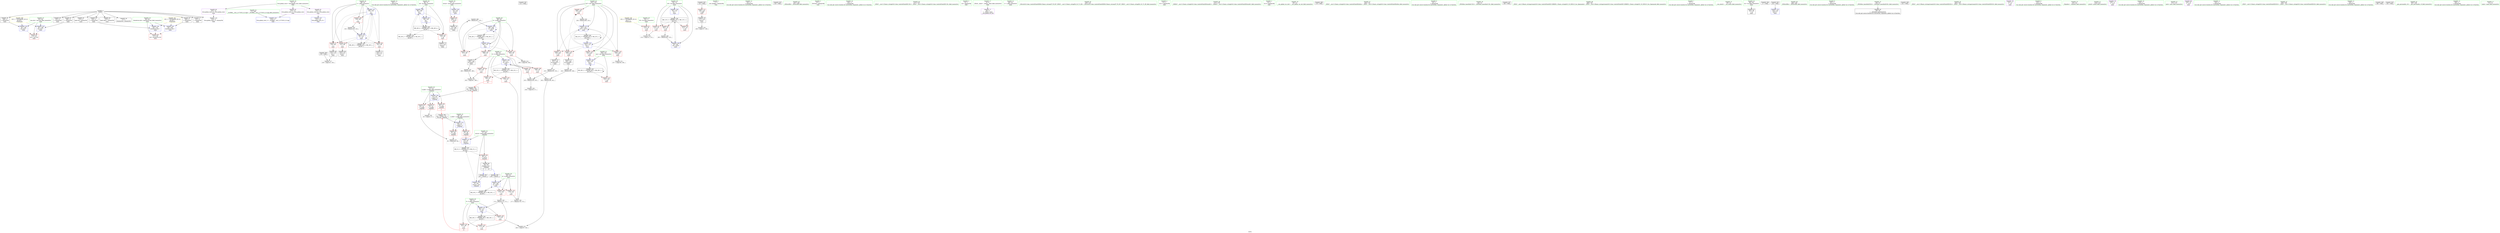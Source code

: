 digraph "SVFG" {
	label="SVFG";

	Node0x560974035890 [shape=record,color=grey,label="{NodeID: 0\nNullPtr}"];
	Node0x560974035890 -> Node0x5609740564e0[style=solid];
	Node0x560974035890 -> Node0x5609740565e0[style=solid];
	Node0x560974035890 -> Node0x5609740566b0[style=solid];
	Node0x560974035890 -> Node0x560974056780[style=solid];
	Node0x560974035890 -> Node0x560974056850[style=solid];
	Node0x560974035890 -> Node0x560974056920[style=solid];
	Node0x560974035890 -> Node0x5609740569f0[style=solid];
	Node0x560974035890 -> Node0x560974056ac0[style=solid];
	Node0x560974035890 -> Node0x560974056b90[style=solid];
	Node0x560974035890 -> Node0x56097405ad70[style=solid];
	Node0x5609740555a0 [shape=record,color=red,label="{NodeID: 97\n124\<--86\n\<--i\nmain\n}"];
	Node0x5609740555a0 -> Node0x560974056f00[style=solid];
	Node0x560974046760 [shape=record,color=green,label="{NodeID: 14\n185\<--1\n\<--dummyObj\nCan only get source location for instruction, argument, global var or function.}"];
	Node0x5609740550e0 [shape=record,color=red,label="{NodeID: 111\n216\<--96\n\<--ok\nmain\n}"];
	Node0x5609740550e0 -> Node0x560974057310[style=solid];
	Node0x5609740470a0 [shape=record,color=green,label="{NodeID: 28\n74\<--75\nretval\<--retval_field_insensitive\nmain\n}"];
	Node0x5609740470a0 -> Node0x560974058170[style=solid];
	Node0x5609740470a0 -> Node0x56097405b1b0[style=solid];
	Node0x560974082ae0 [shape=record,color=black,label="{NodeID: 291\n213 = PHI()\n}"];
	Node0x560974060970 [shape=record,color=grey,label="{NodeID: 208\n208 = Binary(207, 110, )\n}"];
	Node0x560974060970 -> Node0x56097405bde0[style=solid];
	Node0x56097405ae70 [shape=record,color=blue,label="{NodeID: 125\n49\<--45\na.addr\<--a\n_Z3gcdxx\n}"];
	Node0x56097405ae70 -> Node0x560974057d60[style=dashed];
	Node0x56097405ae70 -> Node0x560974057e30[style=dashed];
	Node0x560974054760 [shape=record,color=green,label="{NodeID: 42\n102\<--103\nk37\<--k37_field_insensitive\nmain\n}"];
	Node0x560974054760 -> Node0x56097405a700[style=solid];
	Node0x560974054760 -> Node0x56097405a790[style=solid];
	Node0x560974054760 -> Node0x56097405a860[style=solid];
	Node0x560974054760 -> Node0x56097405a930[style=solid];
	Node0x560974054760 -> Node0x56097405aa00[style=solid];
	Node0x560974054760 -> Node0x56097405beb0[style=solid];
	Node0x560974054760 -> Node0x56097405c050[style=solid];
	Node0x56097405b9d0 [shape=record,color=blue,label="{NodeID: 139\n96\<--180\nok\<--\nmain\n}"];
	Node0x56097405b9d0 -> Node0x5609740550e0[style=dashed];
	Node0x56097405b9d0 -> Node0x56097405bb70[style=dashed];
	Node0x56097405b9d0 -> Node0x56097406ea40[style=dashed];
	Node0x56097405b9d0 -> Node0x560974071640[style=dashed];
	Node0x5609740564e0 [shape=record,color=black,label="{NodeID: 56\n2\<--3\ndummyVal\<--dummyVal\n}"];
	Node0x56097406d140 [shape=record,color=black,label="{NodeID: 236\nMR_12V_3 = PHI(MR_12V_4, MR_12V_2, )\npts\{79 \}\n}"];
	Node0x56097406d140 -> Node0x560974058310[style=dashed];
	Node0x56097406d140 -> Node0x5609740583e0[style=dashed];
	Node0x56097406d140 -> Node0x5609740584b0[style=dashed];
	Node0x56097406d140 -> Node0x56097405c120[style=dashed];
	Node0x5609740570a0 [shape=record,color=black,label="{NodeID: 70\n137\<--136\nconv9\<--\nmain\n}"];
	Node0x5609740570a0 -> Node0x5609740619f0[style=solid];
	Node0x560974057c90 [shape=record,color=red,label="{NodeID: 84\n69\<--47\n\<--retval\n_Z3gcdxx\n}"];
	Node0x560974057c90 -> Node0x560974056d60[style=solid];
	Node0x560974051920 [shape=record,color=green,label="{NodeID: 1\n7\<--1\n__dso_handle\<--dummyObj\nGlob }"];
	Node0x560974055670 [shape=record,color=red,label="{NodeID: 98\n131\<--86\n\<--i\nmain\n}"];
	Node0x560974055670 -> Node0x560974056fd0[style=solid];
	Node0x560974046830 [shape=record,color=green,label="{NodeID: 15\n191\<--1\n\<--dummyObj\nCan only get source location for instruction, argument, global var or function.}"];
	Node0x5609740551b0 [shape=record,color=red,label="{NodeID: 112\n183\<--98\n\<--k\nmain\n}"];
	Node0x5609740551b0 -> Node0x560974061270[style=solid];
	Node0x560974047170 [shape=record,color=green,label="{NodeID: 29\n76\<--77\ntN\<--tN_field_insensitive\nmain\n}"];
	Node0x560974047170 -> Node0x560974058240[style=solid];
	Node0x560974082bb0 [shape=record,color=black,label="{NodeID: 292\n220 = PHI()\n}"];
	Node0x560974060af0 [shape=record,color=grey,label="{NodeID: 209\n233 = Binary(229, 232, )\n}"];
	Node0x560974060af0 -> Node0x560974061870[style=solid];
	Node0x56097405af40 [shape=record,color=blue,label="{NodeID: 126\n51\<--46\nb.addr\<--b\n_Z3gcdxx\n}"];
	Node0x56097405af40 -> Node0x560974057f00[style=dashed];
	Node0x56097405af40 -> Node0x560974057fd0[style=dashed];
	Node0x56097405af40 -> Node0x5609740580a0[style=dashed];
	Node0x5609740547f0 [shape=record,color=green,label="{NodeID: 43\n107\<--108\n_ZNSirsERi\<--_ZNSirsERi_field_insensitive\n}"];
	Node0x56097405baa0 [shape=record,color=blue,label="{NodeID: 140\n98\<--110\nk\<--\nmain\n}"];
	Node0x56097405baa0 -> Node0x5609740551b0[style=dashed];
	Node0x56097405baa0 -> Node0x560974055280[style=dashed];
	Node0x56097405baa0 -> Node0x560974055350[style=dashed];
	Node0x56097405baa0 -> Node0x56097405bde0[style=dashed];
	Node0x56097405baa0 -> Node0x56097406ef40[style=dashed];
	Node0x5609740565e0 [shape=record,color=black,label="{NodeID: 57\n147\<--3\n\<--dummyVal\nmain\n}"];
	Node0x56097406d640 [shape=record,color=black,label="{NodeID: 237\nMR_18V_2 = PHI(MR_18V_4, MR_18V_1, )\npts\{87 \}\n}"];
	Node0x56097406d640 -> Node0x56097405b350[style=dashed];
	Node0x560974057170 [shape=record,color=black,label="{NodeID: 71\n142\<--141\nconv11\<--\nmain\n}"];
	Node0x560974057d60 [shape=record,color=red,label="{NodeID: 85\n59\<--49\n\<--a.addr\n_Z3gcdxx\n}"];
	Node0x560974057d60 -> Node0x56097405b010[style=solid];
	Node0x5609740348b0 [shape=record,color=green,label="{NodeID: 2\n8\<--1\n_ZSt3cin\<--dummyObj\nGlob }"];
	Node0x560974055740 [shape=record,color=red,label="{NodeID: 99\n141\<--86\n\<--i\nmain\n}"];
	Node0x560974055740 -> Node0x560974057170[style=solid];
	Node0x5609740439f0 [shape=record,color=green,label="{NodeID: 16\n195\<--1\n\<--dummyObj\nCan only get source location for instruction, argument, global var or function.}"];
	Node0x560974055280 [shape=record,color=red,label="{NodeID: 113\n188\<--98\n\<--k\nmain\n}"];
	Node0x560974055280 -> Node0x560974057240[style=solid];
	Node0x560974047240 [shape=record,color=green,label="{NodeID: 30\n78\<--79\ncN\<--cN_field_insensitive\nmain\n}"];
	Node0x560974047240 -> Node0x560974058310[style=solid];
	Node0x560974047240 -> Node0x5609740583e0[style=solid];
	Node0x560974047240 -> Node0x5609740584b0[style=solid];
	Node0x560974047240 -> Node0x56097405b280[style=solid];
	Node0x560974047240 -> Node0x56097405c120[style=solid];
	Node0x560974082c80 [shape=record,color=black,label="{NodeID: 293\n45 = PHI(62, 167, )\n0th arg _Z3gcdxx }"];
	Node0x560974082c80 -> Node0x56097405ae70[style=solid];
	Node0x560974060c70 [shape=record,color=grey,label="{NodeID: 210\n232 = Binary(191, 231, )\n}"];
	Node0x560974060c70 -> Node0x560974060af0[style=solid];
	Node0x56097405b010 [shape=record,color=blue,label="{NodeID: 127\n47\<--59\nretval\<--\n_Z3gcdxx\n}"];
	Node0x56097405b010 -> Node0x56097406cc40[style=dashed];
	Node0x5609740548c0 [shape=record,color=green,label="{NodeID: 44\n117\<--118\n_ZNSt7__cxx1112basic_stringIcSt11char_traitsIcESaIcEEC1Ev\<--_ZNSt7__cxx1112basic_stringIcSt11char_traitsIcESaIcEEC1Ev_field_insensitive\n}"];
	Node0x56097405bb70 [shape=record,color=blue,label="{NodeID: 141\n96\<--195\nok\<--\nmain\n}"];
	Node0x56097405bb70 -> Node0x560974071640[style=dashed];
	Node0x5609740566b0 [shape=record,color=black,label="{NodeID: 58\n148\<--3\n\<--dummyVal\nmain\n}"];
	Node0x5609740566b0 -> Node0x56097405b4f0[style=solid];
	Node0x56097406db40 [shape=record,color=black,label="{NodeID: 238\nMR_20V_2 = PHI(MR_20V_3, MR_20V_1, )\npts\{91 \}\n}"];
	Node0x56097406db40 -> Node0x5609740558e0[style=dashed];
	Node0x56097406db40 -> Node0x5609740559b0[style=dashed];
	Node0x56097406db40 -> Node0x56097405b830[style=dashed];
	Node0x560974057240 [shape=record,color=black,label="{NodeID: 72\n189\<--188\nsh_prom\<--\nmain\n}"];
	Node0x560974057240 -> Node0x5609740607f0[style=solid];
	Node0x560974057e30 [shape=record,color=red,label="{NodeID: 86\n63\<--49\n\<--a.addr\n_Z3gcdxx\n}"];
	Node0x560974057e30 -> Node0x560974060df0[style=solid];
	Node0x560974047690 [shape=record,color=green,label="{NodeID: 3\n9\<--1\n.str\<--dummyObj\nGlob }"];
	Node0x560974055810 [shape=record,color=red,label="{NodeID: 100\n154\<--86\n\<--i\nmain\n}"];
	Node0x560974055810 -> Node0x560974059420[style=solid];
	Node0x560974043ac0 [shape=record,color=green,label="{NodeID: 17\n4\<--6\n_ZStL8__ioinit\<--_ZStL8__ioinit_field_insensitive\nGlob }"];
	Node0x560974043ac0 -> Node0x560974057650[style=solid];
	Node0x560974055350 [shape=record,color=red,label="{NodeID: 114\n207\<--98\n\<--k\nmain\n}"];
	Node0x560974055350 -> Node0x560974060970[style=solid];
	Node0x560974047310 [shape=record,color=green,label="{NodeID: 31\n80\<--81\ns\<--s_field_insensitive\nmain\n}"];
	Node0x560974082eb0 [shape=record,color=black,label="{NodeID: 294\n46 = PHI(65, 168, )\n1st arg _Z3gcdxx }"];
	Node0x560974082eb0 -> Node0x56097405af40[style=solid];
	Node0x560974060df0 [shape=record,color=grey,label="{NodeID: 211\n65 = Binary(63, 64, )\n|{<s0>3}}"];
	Node0x560974060df0:s0 -> Node0x560974082eb0[style=solid,color=red];
	Node0x56097405b0e0 [shape=record,color=blue,label="{NodeID: 128\n47\<--66\nretval\<--call\n_Z3gcdxx\n}"];
	Node0x56097405b0e0 -> Node0x56097406cc40[style=dashed];
	Node0x5609740549c0 [shape=record,color=green,label="{NodeID: 45\n120\<--121\n_ZStrsIcSt11char_traitsIcESaIcEERSt13basic_istreamIT_T0_ES7_RNSt7__cxx1112basic_stringIS4_S5_T1_EE\<--_ZStrsIcSt11char_traitsIcESaIcEERSt13basic_istreamIT_T0_ES7_RNSt7__cxx1112basic_stringIS4_S5_T1_EE_field_insensitive\n}"];
	Node0x56097405bc40 [shape=record,color=blue,label="{NodeID: 142\n82\<--198\nexn.slot\<--\nmain\n}"];
	Node0x56097405bc40 -> Node0x560974058580[style=dashed];
	Node0x560974056780 [shape=record,color=black,label="{NodeID: 59\n150\<--3\n\<--dummyVal\nmain\n}"];
	Node0x560974056780 -> Node0x56097405b5c0[style=solid];
	Node0x56097406e040 [shape=record,color=black,label="{NodeID: 239\nMR_22V_2 = PHI(MR_22V_3, MR_22V_1, )\npts\{93 \}\n}"];
	Node0x56097406e040 -> Node0x560974055b50[style=dashed];
	Node0x56097406e040 -> Node0x560974055c20[style=dashed];
	Node0x56097406e040 -> Node0x56097405b900[style=dashed];
	Node0x560974057310 [shape=record,color=black,label="{NodeID: 73\n217\<--216\ntobool\<--\nmain\n}"];
	Node0x560974057f00 [shape=record,color=red,label="{NodeID: 87\n55\<--51\n\<--b.addr\n_Z3gcdxx\n}"];
	Node0x560974057f00 -> Node0x560974061b70[style=solid];
	Node0x5609740461b0 [shape=record,color=green,label="{NodeID: 4\n11\<--1\n.str.1\<--dummyObj\nGlob }"];
	Node0x5609740558e0 [shape=record,color=red,label="{NodeID: 101\n167\<--90\n\<--P\nmain\n|{<s0>13}}"];
	Node0x5609740558e0:s0 -> Node0x560974082c80[style=solid,color=red];
	Node0x560974043b90 [shape=record,color=green,label="{NodeID: 18\n15\<--19\nllvm.global_ctors\<--llvm.global_ctors_field_insensitive\nGlob }"];
	Node0x560974043b90 -> Node0x560974057990[style=solid];
	Node0x560974043b90 -> Node0x560974057a90[style=solid];
	Node0x560974043b90 -> Node0x560974057b90[style=solid];
	Node0x56097405a670 [shape=record,color=red,label="{NodeID: 115\n253\<--100\n\<--ans\nmain\n}"];
	Node0x5609740473e0 [shape=record,color=green,label="{NodeID: 32\n82\<--83\nexn.slot\<--exn.slot_field_insensitive\nmain\n}"];
	Node0x5609740473e0 -> Node0x560974058580[style=solid];
	Node0x5609740473e0 -> Node0x56097405b4f0[style=solid];
	Node0x5609740473e0 -> Node0x56097405bc40[style=solid];
	Node0x560974083570 [shape=record,color=black,label="{NodeID: 295\n66 = PHI(44, )\n}"];
	Node0x560974083570 -> Node0x56097405b0e0[style=solid];
	Node0x560974060f70 [shape=record,color=grey,label="{NodeID: 212\n243 = cmp(237, 242, )\n}"];
	Node0x56097405b1b0 [shape=record,color=blue,label="{NodeID: 129\n74\<--105\nretval\<--\nmain\n}"];
	Node0x56097405b1b0 -> Node0x560974058170[style=dashed];
	Node0x560974054ac0 [shape=record,color=green,label="{NodeID: 46\n127\<--128\n_ZNKSt7__cxx1112basic_stringIcSt11char_traitsIcESaIcEE4sizeEv\<--_ZNKSt7__cxx1112basic_stringIcSt11char_traitsIcESaIcEE4sizeEv_field_insensitive\n}"];
	Node0x56097405bd10 [shape=record,color=blue,label="{NodeID: 143\n84\<--200\nehselector.slot\<--\nmain\n}"];
	Node0x56097405bd10 -> Node0x5609740554d0[style=dashed];
	Node0x560974056850 [shape=record,color=black,label="{NodeID: 60\n197\<--3\n\<--dummyVal\nmain\n}"];
	Node0x56097406e540 [shape=record,color=black,label="{NodeID: 240\nMR_24V_2 = PHI(MR_24V_3, MR_24V_1, )\npts\{95 \}\n}"];
	Node0x56097406e540 -> Node0x56097405b760[style=dashed];
	Node0x5609740573e0 [shape=record,color=black,label="{NodeID: 74\n231\<--230\nsh_prom41\<--\nmain\n}"];
	Node0x5609740573e0 -> Node0x560974060c70[style=solid];
	Node0x560974057fd0 [shape=record,color=red,label="{NodeID: 88\n62\<--51\n\<--b.addr\n_Z3gcdxx\n|{<s0>3}}"];
	Node0x560974057fd0:s0 -> Node0x560974082c80[style=solid,color=red];
	Node0x560974035980 [shape=record,color=green,label="{NodeID: 5\n13\<--1\n.str.2\<--dummyObj\nGlob }"];
	Node0x5609740559b0 [shape=record,color=red,label="{NodeID: 102\n172\<--90\n\<--P\nmain\n}"];
	Node0x5609740559b0 -> Node0x5609740595a0[style=solid];
	Node0x560974043c60 [shape=record,color=green,label="{NodeID: 19\n20\<--21\n__cxx_global_var_init\<--__cxx_global_var_init_field_insensitive\n}"];
	Node0x56097405a700 [shape=record,color=red,label="{NodeID: 116\n226\<--102\n\<--k37\nmain\n}"];
	Node0x56097405a700 -> Node0x5609740613f0[style=solid];
	Node0x5609740474b0 [shape=record,color=green,label="{NodeID: 33\n84\<--85\nehselector.slot\<--ehselector.slot_field_insensitive\nmain\n}"];
	Node0x5609740474b0 -> Node0x5609740554d0[style=solid];
	Node0x5609740474b0 -> Node0x56097405b5c0[style=solid];
	Node0x5609740474b0 -> Node0x56097405bd10[style=solid];
	Node0x5609740837a0 [shape=record,color=black,label="{NodeID: 296\n119 = PHI()\n}"];
	Node0x5609740610f0 [shape=record,color=grey,label="{NodeID: 213\n192 = cmp(187, 190, )\n}"];
	Node0x56097405b280 [shape=record,color=blue,label="{NodeID: 130\n78\<--110\ncN\<--\nmain\n}"];
	Node0x56097405b280 -> Node0x56097406d140[style=dashed];
	Node0x560974054bc0 [shape=record,color=green,label="{NodeID: 47\n134\<--135\n_ZNSt7__cxx1112basic_stringIcSt11char_traitsIcESaIcEEixEm\<--_ZNSt7__cxx1112basic_stringIcSt11char_traitsIcESaIcEEixEm_field_insensitive\n}"];
	Node0x56097405bde0 [shape=record,color=blue,label="{NodeID: 144\n98\<--208\nk\<--inc30\nmain\n}"];
	Node0x56097405bde0 -> Node0x5609740551b0[style=dashed];
	Node0x56097405bde0 -> Node0x560974055280[style=dashed];
	Node0x56097405bde0 -> Node0x560974055350[style=dashed];
	Node0x56097405bde0 -> Node0x56097405bde0[style=dashed];
	Node0x56097405bde0 -> Node0x56097406ef40[style=dashed];
	Node0x560974056920 [shape=record,color=black,label="{NodeID: 61\n198\<--3\n\<--dummyVal\nmain\n}"];
	Node0x560974056920 -> Node0x56097405bc40[style=solid];
	Node0x56097406ea40 [shape=record,color=black,label="{NodeID: 241\nMR_26V_2 = PHI(MR_26V_4, MR_26V_1, )\npts\{97 \}\n}"];
	Node0x56097406ea40 -> Node0x56097405b9d0[style=dashed];
	Node0x5609740574b0 [shape=record,color=black,label="{NodeID: 75\n240\<--239\nsh_prom46\<--\nmain\n}"];
	Node0x5609740574b0 -> Node0x560974059120[style=solid];
	Node0x5609740580a0 [shape=record,color=red,label="{NodeID: 89\n64\<--51\n\<--b.addr\n_Z3gcdxx\n}"];
	Node0x5609740580a0 -> Node0x560974060df0[style=solid];
	Node0x560974045410 [shape=record,color=green,label="{NodeID: 6\n16\<--1\n\<--dummyObj\nCan only get source location for instruction, argument, global var or function.}"];
	Node0x560974055a80 [shape=record,color=red,label="{NodeID: 103\n237\<--90\n\<--P\nmain\n}"];
	Node0x560974055a80 -> Node0x560974060f70[style=solid];
	Node0x560974045da0 [shape=record,color=green,label="{NodeID: 20\n24\<--25\n_ZNSt8ios_base4InitC1Ev\<--_ZNSt8ios_base4InitC1Ev_field_insensitive\n}"];
	Node0x560974059120 [shape=record,color=grey,label="{NodeID: 200\n241 = Binary(191, 240, )\n}"];
	Node0x560974059120 -> Node0x5609740592a0[style=solid];
	Node0x56097405a790 [shape=record,color=red,label="{NodeID: 117\n230\<--102\n\<--k37\nmain\n}"];
	Node0x56097405a790 -> Node0x5609740573e0[style=solid];
	Node0x560974047580 [shape=record,color=green,label="{NodeID: 34\n86\<--87\ni\<--i_field_insensitive\nmain\n}"];
	Node0x560974047580 -> Node0x5609740555a0[style=solid];
	Node0x560974047580 -> Node0x560974055670[style=solid];
	Node0x560974047580 -> Node0x560974055740[style=solid];
	Node0x560974047580 -> Node0x560974055810[style=solid];
	Node0x560974047580 -> Node0x56097405b350[style=solid];
	Node0x560974047580 -> Node0x56097405b690[style=solid];
	Node0x560974083870 [shape=record,color=black,label="{NodeID: 297\n106 = PHI()\n}"];
	Node0x560974061270 [shape=record,color=grey,label="{NodeID: 214\n184 = cmp(183, 185, )\n}"];
	Node0x56097405b350 [shape=record,color=blue,label="{NodeID: 131\n86\<--105\ni\<--\nmain\n}"];
	Node0x56097405b350 -> Node0x5609740555a0[style=dashed];
	Node0x56097405b350 -> Node0x560974055670[style=dashed];
	Node0x56097405b350 -> Node0x560974055740[style=dashed];
	Node0x56097405b350 -> Node0x560974055810[style=dashed];
	Node0x56097405b350 -> Node0x56097405b690[style=dashed];
	Node0x56097405b350 -> Node0x56097406d640[style=dashed];
	Node0x560974055ce0 [shape=record,color=green,label="{NodeID: 48\n160\<--161\n_ZNSt7__cxx1119basic_istringstreamIcSt11char_traitsIcESaIcEEC1ERKNS_12basic_stringIcS2_S3_EESt13_Ios_Openmode\<--_ZNSt7__cxx1119basic_istringstreamIcSt11char_traitsIcESaIcEEC1ERKNS_12basic_stringIcS2_S3_EESt13_Ios_Openmode_field_insensitive\n}"];
	Node0x56097405beb0 [shape=record,color=blue,label="{NodeID: 145\n102\<--110\nk37\<--\nmain\n}"];
	Node0x56097405beb0 -> Node0x56097405a700[style=dashed];
	Node0x56097405beb0 -> Node0x56097405a790[style=dashed];
	Node0x56097405beb0 -> Node0x56097405a860[style=dashed];
	Node0x56097405beb0 -> Node0x56097405a930[style=dashed];
	Node0x56097405beb0 -> Node0x56097405aa00[style=dashed];
	Node0x56097405beb0 -> Node0x56097405c050[style=dashed];
	Node0x56097405beb0 -> Node0x56097406f940[style=dashed];
	Node0x5609740569f0 [shape=record,color=black,label="{NodeID: 62\n200\<--3\n\<--dummyVal\nmain\n}"];
	Node0x5609740569f0 -> Node0x56097405bd10[style=solid];
	Node0x56097406ef40 [shape=record,color=black,label="{NodeID: 242\nMR_28V_2 = PHI(MR_28V_4, MR_28V_1, )\npts\{99 \}\n}"];
	Node0x56097406ef40 -> Node0x56097405baa0[style=dashed];
	Node0x560974057580 [shape=record,color=black,label="{NodeID: 76\n73\<--268\nmain_ret\<--\nmain\n}"];
	Node0x560974058170 [shape=record,color=red,label="{NodeID: 90\n268\<--74\n\<--retval\nmain\n}"];
	Node0x560974058170 -> Node0x560974057580[style=solid];
	Node0x560974045920 [shape=record,color=green,label="{NodeID: 7\n57\<--1\n\<--dummyObj\nCan only get source location for instruction, argument, global var or function.}"];
	Node0x560974055b50 [shape=record,color=red,label="{NodeID: 104\n168\<--92\n\<--Q\nmain\n|{<s0>13}}"];
	Node0x560974055b50:s0 -> Node0x560974082eb0[style=solid,color=red];
	Node0x560974045e70 [shape=record,color=green,label="{NodeID: 21\n30\<--31\n__cxa_atexit\<--__cxa_atexit_field_insensitive\n}"];
	Node0x5609740592a0 [shape=record,color=grey,label="{NodeID: 201\n242 = Binary(238, 241, )\n}"];
	Node0x5609740592a0 -> Node0x560974060f70[style=solid];
	Node0x56097405a860 [shape=record,color=red,label="{NodeID: 118\n239\<--102\n\<--k37\nmain\n}"];
	Node0x56097405a860 -> Node0x5609740574b0[style=solid];
	Node0x560974054370 [shape=record,color=green,label="{NodeID: 35\n88\<--89\niss\<--iss_field_insensitive\nmain\n}"];
	Node0x560974054370 -> Node0x560974056e30[style=solid];
	Node0x560974083940 [shape=record,color=black,label="{NodeID: 298\n27 = PHI()\n}"];
	Node0x5609740613f0 [shape=record,color=grey,label="{NodeID: 215\n227 = cmp(226, 185, )\n}"];
	Node0x56097405b420 [shape=record,color=blue,label="{NodeID: 132\n143\<--145\ncall13\<--\nmain\n}"];
	Node0x560974055de0 [shape=record,color=green,label="{NodeID: 49\n164\<--165\n_ZNSirsERx\<--_ZNSirsERx_field_insensitive\n}"];
	Node0x56097405bf80 [shape=record,color=blue,label="{NodeID: 146\n100\<--245\nans\<--\nmain\n}"];
	Node0x56097405bf80 -> Node0x56097405a670[style=dashed];
	Node0x56097405bf80 -> Node0x56097406f440[style=dashed];
	Node0x560974056ac0 [shape=record,color=black,label="{NodeID: 63\n272\<--3\nlpad.val\<--dummyVal\nmain\n}"];
	Node0x56097406f440 [shape=record,color=black,label="{NodeID: 243\nMR_30V_2 = PHI(MR_30V_5, MR_30V_1, )\npts\{101 \}\n}"];
	Node0x56097406f440 -> Node0x56097405a670[style=dashed];
	Node0x56097406f440 -> Node0x56097405bf80[style=dashed];
	Node0x56097406f440 -> Node0x56097406f440[style=dashed];
	Node0x560974057650 [shape=record,color=purple,label="{NodeID: 77\n26\<--4\n\<--_ZStL8__ioinit\n__cxx_global_var_init\n}"];
	Node0x560974058240 [shape=record,color=red,label="{NodeID: 91\n113\<--76\n\<--tN\nmain\n}"];
	Node0x560974058240 -> Node0x560974061570[style=solid];
	Node0x5609740459b0 [shape=record,color=green,label="{NodeID: 8\n105\<--1\n\<--dummyObj\nCan only get source location for instruction, argument, global var or function.}"];
	Node0x560974055c20 [shape=record,color=red,label="{NodeID: 105\n176\<--92\n\<--Q\nmain\n}"];
	Node0x560974055c20 -> Node0x560974060370[style=solid];
	Node0x560974045f70 [shape=record,color=green,label="{NodeID: 22\n29\<--35\n_ZNSt8ios_base4InitD1Ev\<--_ZNSt8ios_base4InitD1Ev_field_insensitive\n}"];
	Node0x560974045f70 -> Node0x560974056c60[style=solid];
	Node0x560974059420 [shape=record,color=grey,label="{NodeID: 202\n155 = Binary(154, 110, )\n}"];
	Node0x560974059420 -> Node0x56097405b690[style=solid];
	Node0x56097405a930 [shape=record,color=red,label="{NodeID: 119\n245\<--102\n\<--k37\nmain\n}"];
	Node0x56097405a930 -> Node0x56097405bf80[style=solid];
	Node0x560974054400 [shape=record,color=green,label="{NodeID: 36\n90\<--91\nP\<--P_field_insensitive\nmain\n}"];
	Node0x560974054400 -> Node0x5609740558e0[style=solid];
	Node0x560974054400 -> Node0x5609740559b0[style=solid];
	Node0x560974054400 -> Node0x560974055a80[style=solid];
	Node0x560974054400 -> Node0x56097405b830[style=solid];
	Node0x560974083a10 [shape=record,color=black,label="{NodeID: 299\n255 = PHI()\n}"];
	Node0x560974061570 [shape=record,color=grey,label="{NodeID: 216\n114 = cmp(112, 113, )\n}"];
	Node0x56097405b4f0 [shape=record,color=blue,label="{NodeID: 133\n82\<--148\nexn.slot\<--\nmain\n}"];
	Node0x56097405b4f0 -> Node0x560974058580[style=dashed];
	Node0x560974055ee0 [shape=record,color=green,label="{NodeID: 50\n203\<--204\n_ZNSt7__cxx1119basic_istringstreamIcSt11char_traitsIcESaIcEED1Ev\<--_ZNSt7__cxx1119basic_istringstreamIcSt11char_traitsIcESaIcEED1Ev_field_insensitive\n}"];
	Node0x56097405c050 [shape=record,color=blue,label="{NodeID: 147\n102\<--250\nk37\<--inc53\nmain\n}"];
	Node0x56097405c050 -> Node0x56097405a700[style=dashed];
	Node0x56097405c050 -> Node0x56097405a790[style=dashed];
	Node0x56097405c050 -> Node0x56097405a860[style=dashed];
	Node0x56097405c050 -> Node0x56097405a930[style=dashed];
	Node0x56097405c050 -> Node0x56097405aa00[style=dashed];
	Node0x56097405c050 -> Node0x56097405c050[style=dashed];
	Node0x56097405c050 -> Node0x56097406f940[style=dashed];
	Node0x560974056b90 [shape=record,color=black,label="{NodeID: 64\n273\<--3\nlpad.val61\<--dummyVal\nmain\n}"];
	Node0x56097406f940 [shape=record,color=black,label="{NodeID: 244\nMR_32V_2 = PHI(MR_32V_6, MR_32V_1, )\npts\{103 \}\n}"];
	Node0x56097406f940 -> Node0x56097405beb0[style=dashed];
	Node0x56097406f940 -> Node0x56097406f940[style=dashed];
	Node0x560974057720 [shape=record,color=purple,label="{NodeID: 78\n212\<--9\n\<--.str\nmain\n}"];
	Node0x5609740748b0 [shape=record,color=yellow,style=double,label="{NodeID: 258\n10V_1 = ENCHI(MR_10V_0)\npts\{77 \}\nFun[main]}"];
	Node0x5609740748b0 -> Node0x560974058240[style=dashed];
	Node0x560974058310 [shape=record,color=red,label="{NodeID: 92\n112\<--78\n\<--cN\nmain\n}"];
	Node0x560974058310 -> Node0x560974061570[style=solid];
	Node0x560974043f50 [shape=record,color=green,label="{NodeID: 9\n110\<--1\n\<--dummyObj\nCan only get source location for instruction, argument, global var or function.}"];
	Node0x560974054cd0 [shape=record,color=red,label="{NodeID: 106\n187\<--92\n\<--Q\nmain\n}"];
	Node0x560974054cd0 -> Node0x5609740610f0[style=solid];
	Node0x560974046070 [shape=record,color=green,label="{NodeID: 23\n42\<--43\n_Z3gcdxx\<--_Z3gcdxx_field_insensitive\n}"];
	Node0x5609740595a0 [shape=record,color=grey,label="{NodeID: 203\n173 = Binary(172, 171, )\n}"];
	Node0x5609740595a0 -> Node0x56097405b830[style=solid];
	Node0x56097405aa00 [shape=record,color=red,label="{NodeID: 120\n249\<--102\n\<--k37\nmain\n}"];
	Node0x56097405aa00 -> Node0x5609740604f0[style=solid];
	Node0x560974054490 [shape=record,color=green,label="{NodeID: 37\n92\<--93\nQ\<--Q_field_insensitive\nmain\n}"];
	Node0x560974054490 -> Node0x560974055b50[style=solid];
	Node0x560974054490 -> Node0x560974055c20[style=solid];
	Node0x560974054490 -> Node0x560974054cd0[style=solid];
	Node0x560974054490 -> Node0x560974054da0[style=solid];
	Node0x560974054490 -> Node0x560974054e70[style=solid];
	Node0x560974054490 -> Node0x56097405b900[style=solid];
	Node0x560974083be0 [shape=record,color=black,label="{NodeID: 300\n126 = PHI()\n}"];
	Node0x560974083be0 -> Node0x5609740616f0[style=solid];
	Node0x5609740616f0 [shape=record,color=grey,label="{NodeID: 217\n129 = cmp(125, 126, )\n}"];
	Node0x56097405b5c0 [shape=record,color=blue,label="{NodeID: 134\n84\<--150\nehselector.slot\<--\nmain\n}"];
	Node0x56097405b5c0 -> Node0x5609740554d0[style=dashed];
	Node0x560974055fe0 [shape=record,color=green,label="{NodeID: 51\n214\<--215\nprintf\<--printf_field_insensitive\n}"];
	Node0x56097405c120 [shape=record,color=blue,label="{NodeID: 148\n78\<--263\ncN\<--inc59\nmain\n}"];
	Node0x56097405c120 -> Node0x56097406d140[style=dashed];
	Node0x560974056c60 [shape=record,color=black,label="{NodeID: 65\n28\<--29\n\<--_ZNSt8ios_base4InitD1Ev\nCan only get source location for instruction, argument, global var or function.}"];
	Node0x5609740577f0 [shape=record,color=purple,label="{NodeID: 79\n219\<--11\n\<--.str.1\nmain\n}"];
	Node0x5609740583e0 [shape=record,color=red,label="{NodeID: 93\n211\<--78\n\<--cN\nmain\n}"];
	Node0x560974043fe0 [shape=record,color=green,label="{NodeID: 10\n139\<--1\n\<--dummyObj\nCan only get source location for instruction, argument, global var or function.}"];
	Node0x560974054da0 [shape=record,color=red,label="{NodeID: 107\n229\<--92\n\<--Q\nmain\n}"];
	Node0x560974054da0 -> Node0x560974060af0[style=solid];
	Node0x560974046d30 [shape=record,color=green,label="{NodeID: 24\n47\<--48\nretval\<--retval_field_insensitive\n_Z3gcdxx\n}"];
	Node0x560974046d30 -> Node0x560974057c90[style=solid];
	Node0x560974046d30 -> Node0x56097405b010[style=solid];
	Node0x560974046d30 -> Node0x56097405b0e0[style=solid];
	Node0x560974060370 [shape=record,color=grey,label="{NodeID: 204\n177 = Binary(176, 175, )\n}"];
	Node0x560974060370 -> Node0x56097405b900[style=solid];
	Node0x56097405aad0 [shape=record,color=red,label="{NodeID: 121\n136\<--133\n\<--call8\nmain\n}"];
	Node0x56097405aad0 -> Node0x5609740570a0[style=solid];
	Node0x560974054520 [shape=record,color=green,label="{NodeID: 38\n94\<--95\ng\<--g_field_insensitive\nmain\n}"];
	Node0x560974054520 -> Node0x560974054f40[style=solid];
	Node0x560974054520 -> Node0x560974055010[style=solid];
	Node0x560974054520 -> Node0x56097405b760[style=solid];
	Node0x560974083d10 [shape=record,color=black,label="{NodeID: 301\n133 = PHI()\n}"];
	Node0x560974083d10 -> Node0x56097405aad0[style=solid];
	Node0x560974061870 [shape=record,color=grey,label="{NodeID: 218\n234 = cmp(233, 57, )\n}"];
	Node0x56097405b690 [shape=record,color=blue,label="{NodeID: 135\n86\<--155\ni\<--inc\nmain\n}"];
	Node0x56097405b690 -> Node0x5609740555a0[style=dashed];
	Node0x56097405b690 -> Node0x560974055670[style=dashed];
	Node0x56097405b690 -> Node0x560974055740[style=dashed];
	Node0x56097405b690 -> Node0x560974055810[style=dashed];
	Node0x56097405b690 -> Node0x56097405b690[style=dashed];
	Node0x56097405b690 -> Node0x56097406d640[style=dashed];
	Node0x5609740560e0 [shape=record,color=green,label="{NodeID: 52\n221\<--222\nputs\<--puts_field_insensitive\n}"];
	Node0x560974056d60 [shape=record,color=black,label="{NodeID: 66\n44\<--69\n_Z3gcdxx_ret\<--\n_Z3gcdxx\n|{<s0>3|<s1>13}}"];
	Node0x560974056d60:s0 -> Node0x560974083570[style=solid,color=blue];
	Node0x560974056d60:s1 -> Node0x560974081a10[style=solid,color=blue];
	Node0x5609740578c0 [shape=record,color=purple,label="{NodeID: 80\n254\<--13\n\<--.str.2\nmain\n}"];
	Node0x560974074a70 [shape=record,color=yellow,style=double,label="{NodeID: 260\n14V_1 = ENCHI(MR_14V_0)\npts\{83 \}\nFun[main]}"];
	Node0x560974074a70 -> Node0x56097405b4f0[style=dashed];
	Node0x560974074a70 -> Node0x56097405bc40[style=dashed];
	Node0x5609740584b0 [shape=record,color=red,label="{NodeID: 94\n262\<--78\n\<--cN\nmain\n}"];
	Node0x5609740584b0 -> Node0x560974060670[style=solid];
	Node0x560974045b60 [shape=record,color=green,label="{NodeID: 11\n145\<--1\n\<--dummyObj\nCan only get source location for instruction, argument, global var or function.}"];
	Node0x560974054e70 [shape=record,color=red,label="{NodeID: 108\n238\<--92\n\<--Q\nmain\n}"];
	Node0x560974054e70 -> Node0x5609740592a0[style=solid];
	Node0x560974046e00 [shape=record,color=green,label="{NodeID: 25\n49\<--50\na.addr\<--a.addr_field_insensitive\n_Z3gcdxx\n}"];
	Node0x560974046e00 -> Node0x560974057d60[style=solid];
	Node0x560974046e00 -> Node0x560974057e30[style=solid];
	Node0x560974046e00 -> Node0x56097405ae70[style=solid];
	Node0x5609740604f0 [shape=record,color=grey,label="{NodeID: 205\n250 = Binary(249, 110, )\n}"];
	Node0x5609740604f0 -> Node0x56097405c050[style=solid];
	Node0x56097405aba0 [shape=record,color=blue,label="{NodeID: 122\n312\<--16\nllvm.global_ctors_0\<--\nGlob }"];
	Node0x5609740545b0 [shape=record,color=green,label="{NodeID: 39\n96\<--97\nok\<--ok_field_insensitive\nmain\n}"];
	Node0x5609740545b0 -> Node0x5609740550e0[style=solid];
	Node0x5609740545b0 -> Node0x56097405b9d0[style=solid];
	Node0x5609740545b0 -> Node0x56097405bb70[style=solid];
	Node0x560974083e10 [shape=record,color=black,label="{NodeID: 302\n143 = PHI()\n}"];
	Node0x560974083e10 -> Node0x56097405b420[style=solid];
	Node0x5609740619f0 [shape=record,color=grey,label="{NodeID: 219\n138 = cmp(137, 139, )\n}"];
	Node0x56097405b760 [shape=record,color=blue,label="{NodeID: 136\n94\<--169\ng\<--call21\nmain\n}"];
	Node0x56097405b760 -> Node0x560974054f40[style=dashed];
	Node0x56097405b760 -> Node0x560974055010[style=dashed];
	Node0x56097405b760 -> Node0x56097406e540[style=dashed];
	Node0x5609740561e0 [shape=record,color=green,label="{NodeID: 53\n259\<--260\n_ZNSt7__cxx1112basic_stringIcSt11char_traitsIcESaIcEED1Ev\<--_ZNSt7__cxx1112basic_stringIcSt11char_traitsIcESaIcEED1Ev_field_insensitive\n}"];
	Node0x560974056e30 [shape=record,color=black,label="{NodeID: 67\n162\<--88\n\<--iss\nmain\n}"];
	Node0x560974057990 [shape=record,color=purple,label="{NodeID: 81\n312\<--15\nllvm.global_ctors_0\<--llvm.global_ctors\nGlob }"];
	Node0x560974057990 -> Node0x56097405aba0[style=solid];
	Node0x560974074b50 [shape=record,color=yellow,style=double,label="{NodeID: 261\n16V_1 = ENCHI(MR_16V_0)\npts\{85 \}\nFun[main]}"];
	Node0x560974074b50 -> Node0x56097405b5c0[style=dashed];
	Node0x560974074b50 -> Node0x56097405bd10[style=dashed];
	Node0x560974058580 [shape=record,color=red,label="{NodeID: 95\n270\<--82\nexn\<--exn.slot\nmain\n}"];
	Node0x560974045c30 [shape=record,color=green,label="{NodeID: 12\n159\<--1\n\<--dummyObj\nCan only get source location for instruction, argument, global var or function.}"];
	Node0x560974054f40 [shape=record,color=red,label="{NodeID: 109\n171\<--94\n\<--g\nmain\n}"];
	Node0x560974054f40 -> Node0x5609740595a0[style=solid];
	Node0x560974046ed0 [shape=record,color=green,label="{NodeID: 26\n51\<--52\nb.addr\<--b.addr_field_insensitive\n_Z3gcdxx\n}"];
	Node0x560974046ed0 -> Node0x560974057f00[style=solid];
	Node0x560974046ed0 -> Node0x560974057fd0[style=solid];
	Node0x560974046ed0 -> Node0x5609740580a0[style=solid];
	Node0x560974046ed0 -> Node0x56097405af40[style=solid];
	Node0x560974081e90 [shape=record,color=black,label="{NodeID: 289\n166 = PHI()\n}"];
	Node0x560974060670 [shape=record,color=grey,label="{NodeID: 206\n263 = Binary(262, 110, )\n}"];
	Node0x560974060670 -> Node0x56097405c120[style=solid];
	Node0x56097405ac70 [shape=record,color=blue,label="{NodeID: 123\n313\<--17\nllvm.global_ctors_1\<--_GLOBAL__sub_I_c175353_0_0.cpp\nGlob }"];
	Node0x560974054640 [shape=record,color=green,label="{NodeID: 40\n98\<--99\nk\<--k_field_insensitive\nmain\n}"];
	Node0x560974054640 -> Node0x5609740551b0[style=solid];
	Node0x560974054640 -> Node0x560974055280[style=solid];
	Node0x560974054640 -> Node0x560974055350[style=solid];
	Node0x560974054640 -> Node0x56097405baa0[style=solid];
	Node0x560974054640 -> Node0x56097405bde0[style=solid];
	Node0x560974083f10 [shape=record,color=black,label="{NodeID: 303\n163 = PHI()\n}"];
	Node0x560974061b70 [shape=record,color=grey,label="{NodeID: 220\n56 = cmp(55, 57, )\n}"];
	Node0x56097405b830 [shape=record,color=blue,label="{NodeID: 137\n90\<--173\nP\<--div\nmain\n}"];
	Node0x56097405b830 -> Node0x560974055a80[style=dashed];
	Node0x56097405b830 -> Node0x56097406db40[style=dashed];
	Node0x5609740562e0 [shape=record,color=green,label="{NodeID: 54\n283\<--284\n__gxx_personality_v0\<--__gxx_personality_v0_field_insensitive\n}"];
	Node0x560974056f00 [shape=record,color=black,label="{NodeID: 68\n125\<--124\nconv\<--\nmain\n}"];
	Node0x560974056f00 -> Node0x5609740616f0[style=solid];
	Node0x560974057a90 [shape=record,color=purple,label="{NodeID: 82\n313\<--15\nllvm.global_ctors_1\<--llvm.global_ctors\nGlob }"];
	Node0x560974057a90 -> Node0x56097405ac70[style=solid];
	Node0x5609740554d0 [shape=record,color=red,label="{NodeID: 96\n271\<--84\nsel\<--ehselector.slot\nmain\n}"];
	Node0x5609740466d0 [shape=record,color=green,label="{NodeID: 13\n180\<--1\n\<--dummyObj\nCan only get source location for instruction, argument, global var or function.}"];
	Node0x560974055010 [shape=record,color=red,label="{NodeID: 110\n175\<--94\n\<--g\nmain\n}"];
	Node0x560974055010 -> Node0x560974060370[style=solid];
	Node0x560974046fa0 [shape=record,color=green,label="{NodeID: 27\n71\<--72\nmain\<--main_field_insensitive\n}"];
	Node0x560974081a10 [shape=record,color=black,label="{NodeID: 290\n169 = PHI(44, )\n}"];
	Node0x560974081a10 -> Node0x56097405b760[style=solid];
	Node0x5609740607f0 [shape=record,color=grey,label="{NodeID: 207\n190 = Binary(191, 189, )\n}"];
	Node0x5609740607f0 -> Node0x5609740610f0[style=solid];
	Node0x56097405ad70 [shape=record,color=blue, style = dotted,label="{NodeID: 124\n314\<--3\nllvm.global_ctors_2\<--dummyVal\nGlob }"];
	Node0x5609740546d0 [shape=record,color=green,label="{NodeID: 41\n100\<--101\nans\<--ans_field_insensitive\nmain\n}"];
	Node0x5609740546d0 -> Node0x56097405a670[style=solid];
	Node0x5609740546d0 -> Node0x56097405bf80[style=solid];
	Node0x56097405b900 [shape=record,color=blue,label="{NodeID: 138\n92\<--177\nQ\<--div22\nmain\n}"];
	Node0x56097405b900 -> Node0x560974054cd0[style=dashed];
	Node0x56097405b900 -> Node0x560974054da0[style=dashed];
	Node0x56097405b900 -> Node0x560974054e70[style=dashed];
	Node0x56097405b900 -> Node0x56097406e040[style=dashed];
	Node0x5609740563e0 [shape=record,color=green,label="{NodeID: 55\n17\<--308\n_GLOBAL__sub_I_c175353_0_0.cpp\<--_GLOBAL__sub_I_c175353_0_0.cpp_field_insensitive\n}"];
	Node0x5609740563e0 -> Node0x56097405ac70[style=solid];
	Node0x56097406cc40 [shape=record,color=black,label="{NodeID: 235\nMR_2V_3 = PHI(MR_2V_4, MR_2V_2, )\npts\{48 \}\n}"];
	Node0x56097406cc40 -> Node0x560974057c90[style=dashed];
	Node0x560974056fd0 [shape=record,color=black,label="{NodeID: 69\n132\<--131\nconv6\<--\nmain\n}"];
	Node0x560974071640 [shape=record,color=black,label="{NodeID: 249\nMR_26V_6 = PHI(MR_26V_5, MR_26V_4, )\npts\{97 \}\n}"];
	Node0x560974071640 -> Node0x5609740550e0[style=dashed];
	Node0x560974071640 -> Node0x56097405bb70[style=dashed];
	Node0x560974071640 -> Node0x56097406ea40[style=dashed];
	Node0x560974071640 -> Node0x560974071640[style=dashed];
	Node0x560974057b90 [shape=record,color=purple,label="{NodeID: 83\n314\<--15\nllvm.global_ctors_2\<--llvm.global_ctors\nGlob }"];
	Node0x560974057b90 -> Node0x56097405ad70[style=solid];
}

